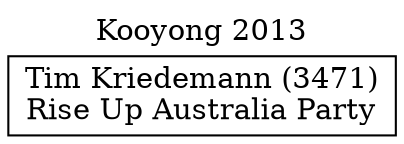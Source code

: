 // House preference flow
digraph "Tim Kriedemann (3471)_Kooyong_2013" {
	graph [label="Kooyong 2013" labelloc=t mclimit=10]
	node [shape=box]
	"Tim Kriedemann (3471)" [label="Tim Kriedemann (3471)
Rise Up Australia Party"]
}
